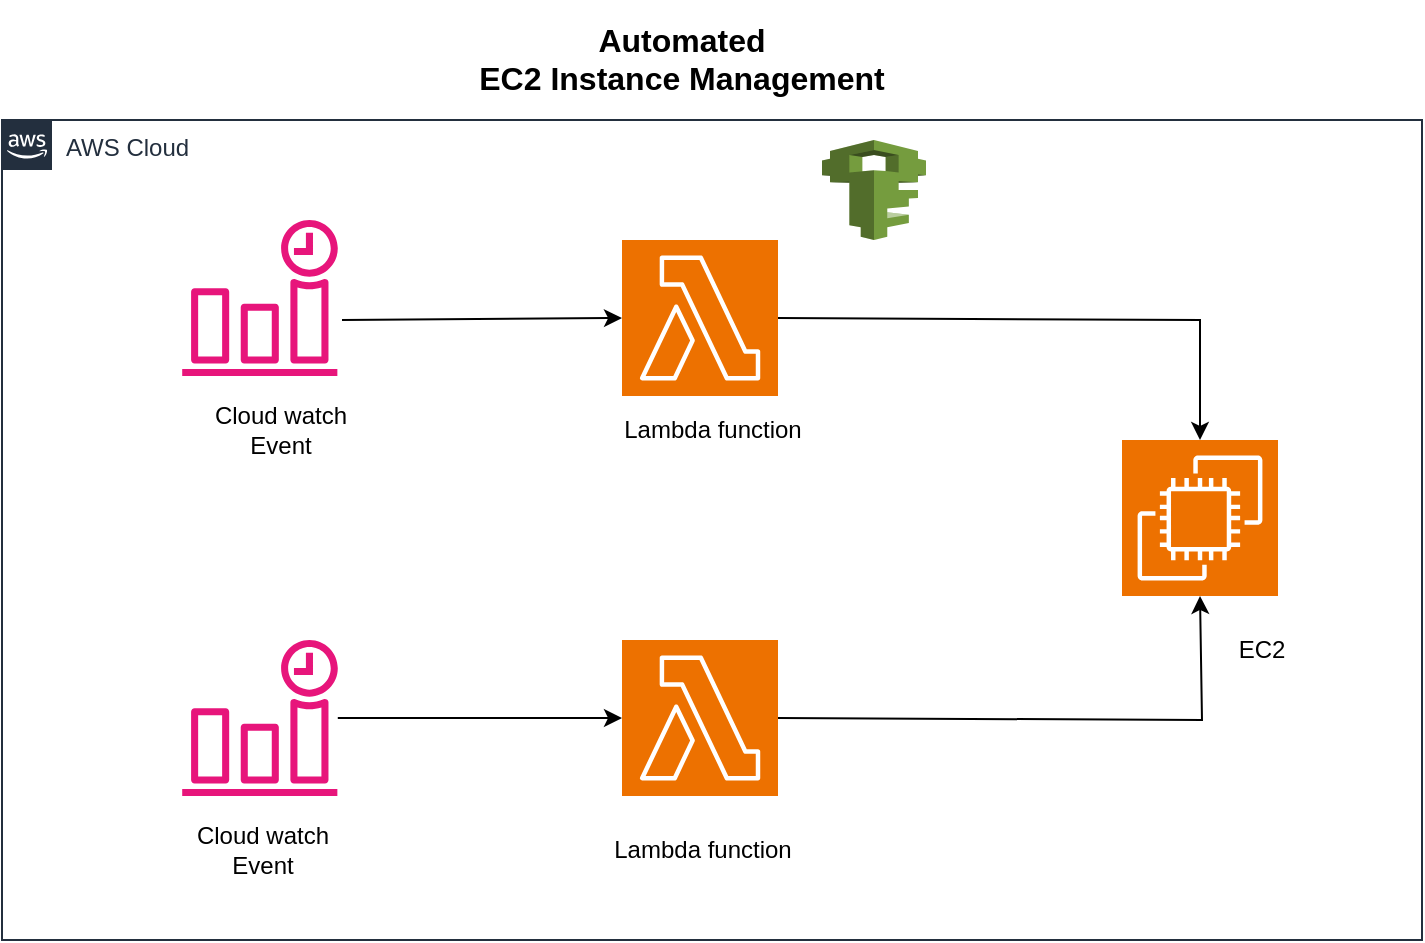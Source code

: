 <mxfile version="27.1.3">
  <diagram name="Page-1" id="_Qc8nDIDrUPfjV4isrkw">
    <mxGraphModel dx="909" dy="398" grid="1" gridSize="10" guides="1" tooltips="1" connect="1" arrows="1" fold="1" page="1" pageScale="1" pageWidth="850" pageHeight="1100" math="0" shadow="0">
      <root>
        <mxCell id="0" />
        <mxCell id="1" parent="0" />
        <mxCell id="Zp7dWR0NVQhhBhnnboCU-1" value="AWS Cloud" style="points=[[0,0],[0.25,0],[0.5,0],[0.75,0],[1,0],[1,0.25],[1,0.5],[1,0.75],[1,1],[0.75,1],[0.5,1],[0.25,1],[0,1],[0,0.75],[0,0.5],[0,0.25]];outlineConnect=0;gradientColor=none;html=1;whiteSpace=wrap;fontSize=12;fontStyle=0;container=1;pointerEvents=0;collapsible=0;recursiveResize=0;shape=mxgraph.aws4.group;grIcon=mxgraph.aws4.group_aws_cloud_alt;strokeColor=#232F3E;fillColor=none;verticalAlign=top;align=left;spacingLeft=30;fontColor=#232F3E;dashed=0;" vertex="1" parent="1">
          <mxGeometry x="90" y="130" width="710" height="410" as="geometry" />
        </mxCell>
        <mxCell id="Zp7dWR0NVQhhBhnnboCU-3" value="" style="sketch=0;outlineConnect=0;fontColor=#232F3E;gradientColor=none;fillColor=#E7157B;strokeColor=none;dashed=0;verticalLabelPosition=bottom;verticalAlign=top;align=center;html=1;fontSize=12;fontStyle=0;aspect=fixed;pointerEvents=1;shape=mxgraph.aws4.event_time_based;" vertex="1" parent="Zp7dWR0NVQhhBhnnboCU-1">
          <mxGeometry x="90" y="50" width="78" height="78" as="geometry" />
        </mxCell>
        <mxCell id="Zp7dWR0NVQhhBhnnboCU-4" value="" style="sketch=0;outlineConnect=0;fontColor=#232F3E;gradientColor=none;fillColor=#E7157B;strokeColor=none;dashed=0;verticalLabelPosition=bottom;verticalAlign=top;align=center;html=1;fontSize=12;fontStyle=0;aspect=fixed;pointerEvents=1;shape=mxgraph.aws4.event_time_based;" vertex="1" parent="Zp7dWR0NVQhhBhnnboCU-1">
          <mxGeometry x="90" y="260" width="78" height="78" as="geometry" />
        </mxCell>
        <mxCell id="Zp7dWR0NVQhhBhnnboCU-5" value="" style="sketch=0;points=[[0,0,0],[0.25,0,0],[0.5,0,0],[0.75,0,0],[1,0,0],[0,1,0],[0.25,1,0],[0.5,1,0],[0.75,1,0],[1,1,0],[0,0.25,0],[0,0.5,0],[0,0.75,0],[1,0.25,0],[1,0.5,0],[1,0.75,0]];outlineConnect=0;fontColor=#232F3E;fillColor=#ED7100;strokeColor=#ffffff;dashed=0;verticalLabelPosition=bottom;verticalAlign=top;align=center;html=1;fontSize=12;fontStyle=0;aspect=fixed;shape=mxgraph.aws4.resourceIcon;resIcon=mxgraph.aws4.lambda;" vertex="1" parent="Zp7dWR0NVQhhBhnnboCU-1">
          <mxGeometry x="310" y="60" width="78" height="78" as="geometry" />
        </mxCell>
        <mxCell id="Zp7dWR0NVQhhBhnnboCU-6" value="" style="sketch=0;points=[[0,0,0],[0.25,0,0],[0.5,0,0],[0.75,0,0],[1,0,0],[0,1,0],[0.25,1,0],[0.5,1,0],[0.75,1,0],[1,1,0],[0,0.25,0],[0,0.5,0],[0,0.75,0],[1,0.25,0],[1,0.5,0],[1,0.75,0]];outlineConnect=0;fontColor=#232F3E;fillColor=#ED7100;strokeColor=#ffffff;dashed=0;verticalLabelPosition=bottom;verticalAlign=top;align=center;html=1;fontSize=12;fontStyle=0;aspect=fixed;shape=mxgraph.aws4.resourceIcon;resIcon=mxgraph.aws4.lambda;" vertex="1" parent="Zp7dWR0NVQhhBhnnboCU-1">
          <mxGeometry x="310" y="260" width="78" height="78" as="geometry" />
        </mxCell>
        <mxCell id="Zp7dWR0NVQhhBhnnboCU-7" value="" style="sketch=0;points=[[0,0,0],[0.25,0,0],[0.5,0,0],[0.75,0,0],[1,0,0],[0,1,0],[0.25,1,0],[0.5,1,0],[0.75,1,0],[1,1,0],[0,0.25,0],[0,0.5,0],[0,0.75,0],[1,0.25,0],[1,0.5,0],[1,0.75,0]];outlineConnect=0;fontColor=#232F3E;fillColor=#ED7100;strokeColor=#ffffff;dashed=0;verticalLabelPosition=bottom;verticalAlign=top;align=center;html=1;fontSize=12;fontStyle=0;aspect=fixed;shape=mxgraph.aws4.resourceIcon;resIcon=mxgraph.aws4.ec2;" vertex="1" parent="Zp7dWR0NVQhhBhnnboCU-1">
          <mxGeometry x="560" y="160" width="78" height="78" as="geometry" />
        </mxCell>
        <mxCell id="Zp7dWR0NVQhhBhnnboCU-8" value="" style="endArrow=classic;html=1;rounded=0;entryX=0;entryY=0.5;entryDx=0;entryDy=0;entryPerimeter=0;" edge="1" parent="Zp7dWR0NVQhhBhnnboCU-1" source="Zp7dWR0NVQhhBhnnboCU-4" target="Zp7dWR0NVQhhBhnnboCU-6">
          <mxGeometry width="50" height="50" relative="1" as="geometry">
            <mxPoint x="310" y="360" as="sourcePoint" />
            <mxPoint x="360" y="310" as="targetPoint" />
          </mxGeometry>
        </mxCell>
        <mxCell id="Zp7dWR0NVQhhBhnnboCU-9" value="" style="endArrow=classic;html=1;rounded=0;entryX=0;entryY=0.5;entryDx=0;entryDy=0;entryPerimeter=0;" edge="1" parent="Zp7dWR0NVQhhBhnnboCU-1" target="Zp7dWR0NVQhhBhnnboCU-5">
          <mxGeometry width="50" height="50" relative="1" as="geometry">
            <mxPoint x="170" y="100" as="sourcePoint" />
            <mxPoint x="360" y="220" as="targetPoint" />
          </mxGeometry>
        </mxCell>
        <mxCell id="Zp7dWR0NVQhhBhnnboCU-10" value="" style="endArrow=classic;html=1;rounded=0;exitX=1;exitY=0.5;exitDx=0;exitDy=0;exitPerimeter=0;entryX=0.5;entryY=0;entryDx=0;entryDy=0;entryPerimeter=0;" edge="1" parent="Zp7dWR0NVQhhBhnnboCU-1" source="Zp7dWR0NVQhhBhnnboCU-5" target="Zp7dWR0NVQhhBhnnboCU-7">
          <mxGeometry width="50" height="50" relative="1" as="geometry">
            <mxPoint x="310" y="270" as="sourcePoint" />
            <mxPoint x="360" y="220" as="targetPoint" />
            <Array as="points">
              <mxPoint x="599" y="100" />
            </Array>
          </mxGeometry>
        </mxCell>
        <mxCell id="Zp7dWR0NVQhhBhnnboCU-11" value="" style="endArrow=classic;html=1;rounded=0;exitX=1;exitY=0.5;exitDx=0;exitDy=0;exitPerimeter=0;entryX=0.5;entryY=1;entryDx=0;entryDy=0;entryPerimeter=0;" edge="1" parent="Zp7dWR0NVQhhBhnnboCU-1" source="Zp7dWR0NVQhhBhnnboCU-6" target="Zp7dWR0NVQhhBhnnboCU-7">
          <mxGeometry width="50" height="50" relative="1" as="geometry">
            <mxPoint x="310" y="270" as="sourcePoint" />
            <mxPoint x="360" y="220" as="targetPoint" />
            <Array as="points">
              <mxPoint x="600" y="300" />
            </Array>
          </mxGeometry>
        </mxCell>
        <mxCell id="Zp7dWR0NVQhhBhnnboCU-13" value="Lambda function" style="text;html=1;align=center;verticalAlign=middle;whiteSpace=wrap;rounded=0;" vertex="1" parent="Zp7dWR0NVQhhBhnnboCU-1">
          <mxGeometry x="294.5" y="140" width="121" height="30" as="geometry" />
        </mxCell>
        <mxCell id="Zp7dWR0NVQhhBhnnboCU-14" value="Lambda function" style="text;html=1;align=center;verticalAlign=middle;whiteSpace=wrap;rounded=0;" vertex="1" parent="Zp7dWR0NVQhhBhnnboCU-1">
          <mxGeometry x="294.5" y="350" width="111" height="30" as="geometry" />
        </mxCell>
        <mxCell id="Zp7dWR0NVQhhBhnnboCU-15" value="Cloud watch Event" style="text;html=1;align=center;verticalAlign=middle;whiteSpace=wrap;rounded=0;" vertex="1" parent="Zp7dWR0NVQhhBhnnboCU-1">
          <mxGeometry x="99" y="140" width="81" height="30" as="geometry" />
        </mxCell>
        <mxCell id="Zp7dWR0NVQhhBhnnboCU-16" value="Cloud watch Event" style="text;html=1;align=center;verticalAlign=middle;whiteSpace=wrap;rounded=0;" vertex="1" parent="Zp7dWR0NVQhhBhnnboCU-1">
          <mxGeometry x="90" y="350" width="81" height="30" as="geometry" />
        </mxCell>
        <mxCell id="Zp7dWR0NVQhhBhnnboCU-17" value="EC2" style="text;html=1;align=center;verticalAlign=middle;whiteSpace=wrap;rounded=0;" vertex="1" parent="Zp7dWR0NVQhhBhnnboCU-1">
          <mxGeometry x="600" y="250" width="60" height="30" as="geometry" />
        </mxCell>
        <mxCell id="Zp7dWR0NVQhhBhnnboCU-18" value="" style="outlineConnect=0;dashed=0;verticalLabelPosition=bottom;verticalAlign=top;align=center;html=1;shape=mxgraph.aws3.iam;fillColor=#759C3E;gradientColor=none;" vertex="1" parent="Zp7dWR0NVQhhBhnnboCU-1">
          <mxGeometry x="410" y="10" width="52" height="50" as="geometry" />
        </mxCell>
        <mxCell id="Zp7dWR0NVQhhBhnnboCU-12" value="&lt;b&gt;&lt;span style=&quot;font-size:12.0pt;line-height:115%;&lt;br/&gt;font-family:&amp;quot;Aptos&amp;quot;,sans-serif;mso-ascii-theme-font:minor-latin;mso-fareast-font-family:&lt;br/&gt;Aptos;mso-fareast-theme-font:minor-latin;mso-hansi-theme-font:minor-latin;&lt;br/&gt;mso-bidi-font-family:&amp;quot;Times New Roman&amp;quot;;mso-bidi-theme-font:minor-bidi;&lt;br/&gt;mso-ansi-language:EN-US;mso-fareast-language:EN-US;mso-bidi-language:AR-SA&quot;&gt;Automated&lt;br/&gt;EC2 Instance Management&lt;/span&gt;&lt;/b&gt;" style="text;html=1;align=center;verticalAlign=middle;whiteSpace=wrap;rounded=0;" vertex="1" parent="1">
          <mxGeometry x="250" y="70" width="360" height="60" as="geometry" />
        </mxCell>
      </root>
    </mxGraphModel>
  </diagram>
</mxfile>
